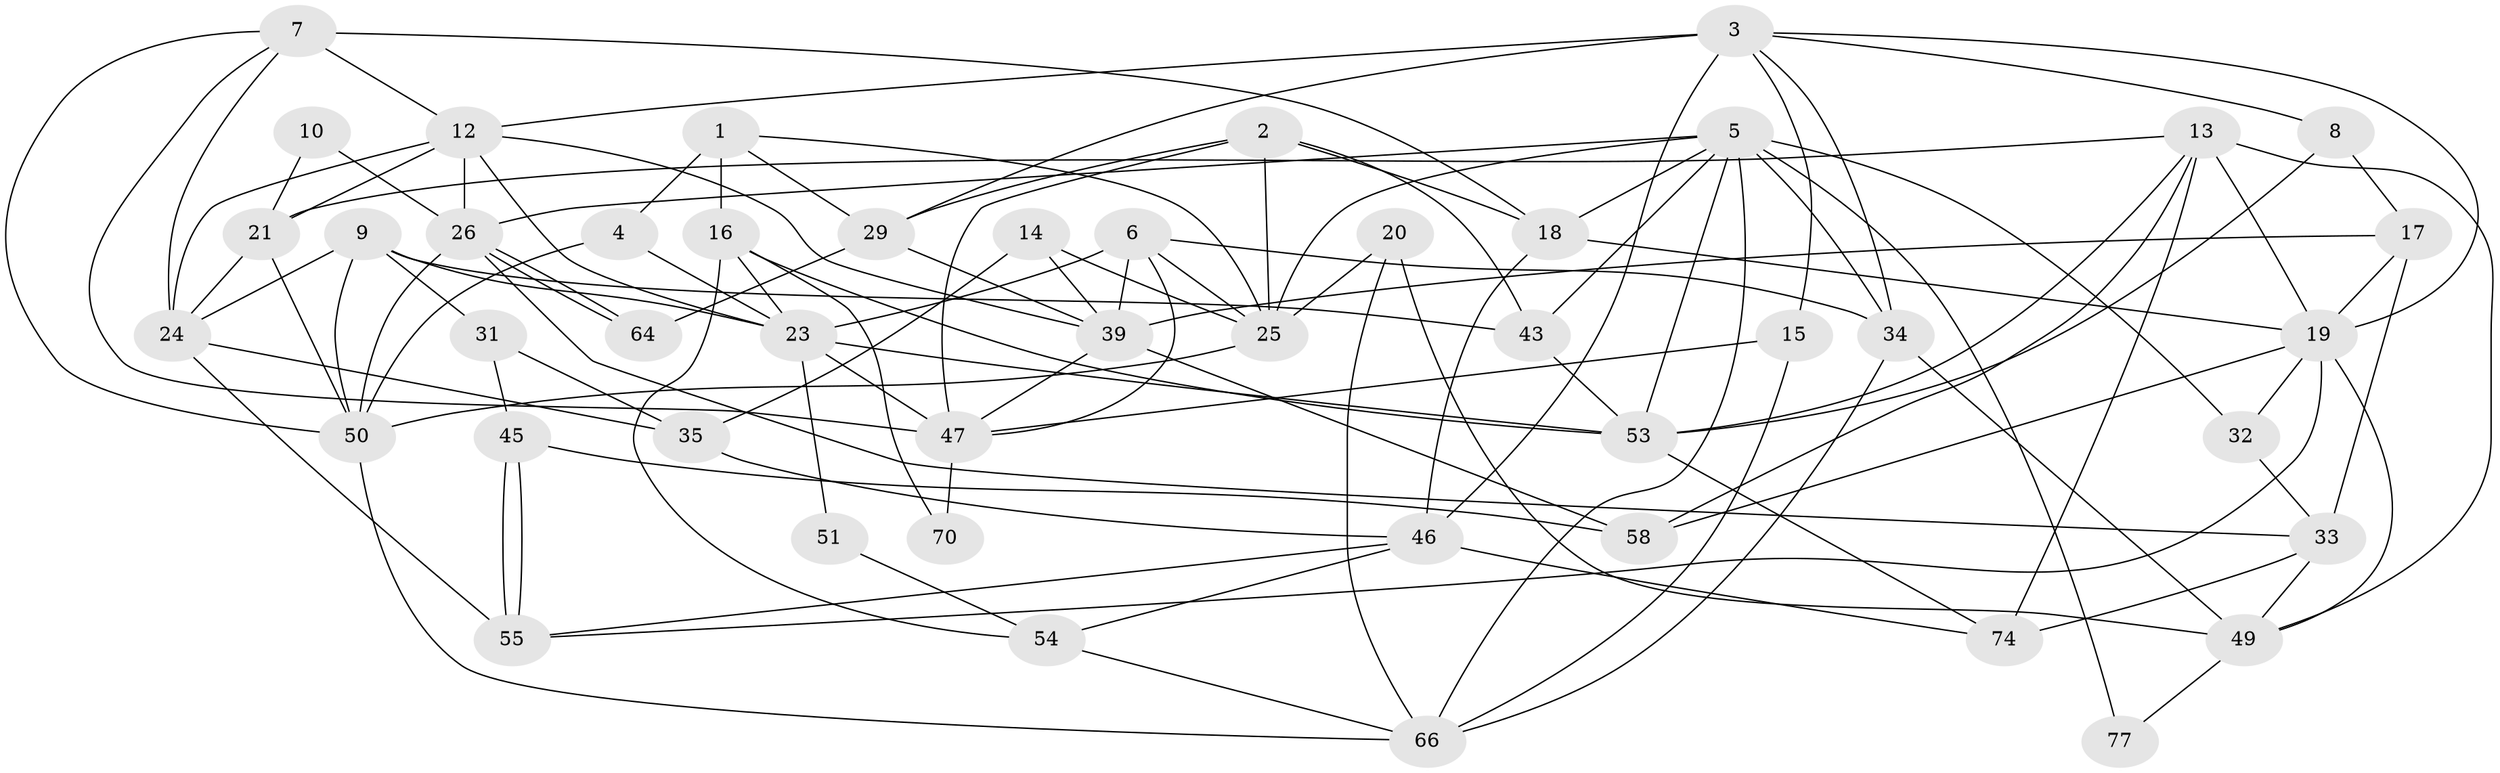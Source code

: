 // original degree distribution, {6: 0.06493506493506493, 2: 0.12987012987012986, 4: 0.2857142857142857, 3: 0.23376623376623376, 7: 0.03896103896103896, 5: 0.24675324675324675}
// Generated by graph-tools (version 1.1) at 2025/11/02/27/25 16:11:24]
// undirected, 47 vertices, 115 edges
graph export_dot {
graph [start="1"]
  node [color=gray90,style=filled];
  1 [super="+38"];
  2 [super="+40"];
  3 [super="+22"];
  4 [super="+72"];
  5 [super="+11"];
  6 [super="+71"];
  7 [super="+44"];
  8;
  9 [super="+28"];
  10;
  12 [super="+52"];
  13 [super="+56"];
  14;
  15;
  16 [super="+42"];
  17;
  18 [super="+36"];
  19 [super="+27"];
  20;
  21 [super="+30"];
  23 [super="+73"];
  24 [super="+37"];
  25 [super="+65"];
  26 [super="+62"];
  29 [super="+61"];
  31 [super="+63"];
  32;
  33 [super="+41"];
  34;
  35 [super="+75"];
  39 [super="+60"];
  43;
  45;
  46 [super="+48"];
  47 [super="+68"];
  49 [super="+59"];
  50 [super="+76"];
  51;
  53 [super="+69"];
  54;
  55 [super="+57"];
  58;
  64;
  66 [super="+67"];
  70;
  74;
  77;
  1 -- 25;
  1 -- 16 [weight=2];
  1 -- 4;
  1 -- 29;
  2 -- 29;
  2 -- 43;
  2 -- 47;
  2 -- 25;
  2 -- 18;
  3 -- 15;
  3 -- 29 [weight=2];
  3 -- 34;
  3 -- 8;
  3 -- 46;
  3 -- 12;
  3 -- 19;
  4 -- 50;
  4 -- 23;
  5 -- 43;
  5 -- 25;
  5 -- 32;
  5 -- 34;
  5 -- 77;
  5 -- 53;
  5 -- 66;
  5 -- 26;
  5 -- 18;
  6 -- 25;
  6 -- 39 [weight=2];
  6 -- 47;
  6 -- 34;
  6 -- 23;
  7 -- 18 [weight=2];
  7 -- 24;
  7 -- 47;
  7 -- 12;
  7 -- 50;
  8 -- 53;
  8 -- 17;
  9 -- 43;
  9 -- 50;
  9 -- 31;
  9 -- 24;
  9 -- 23 [weight=2];
  10 -- 26;
  10 -- 21;
  12 -- 21;
  12 -- 39;
  12 -- 24;
  12 -- 23;
  12 -- 26;
  13 -- 49;
  13 -- 74;
  13 -- 53;
  13 -- 21;
  13 -- 58;
  13 -- 19;
  14 -- 25;
  14 -- 35;
  14 -- 39;
  15 -- 47;
  15 -- 66;
  16 -- 54;
  16 -- 53;
  16 -- 23;
  16 -- 70;
  17 -- 19;
  17 -- 39;
  17 -- 33;
  18 -- 19;
  18 -- 46;
  19 -- 32;
  19 -- 49;
  19 -- 55;
  19 -- 58;
  20 -- 66;
  20 -- 25;
  20 -- 49;
  21 -- 24;
  21 -- 50;
  23 -- 47;
  23 -- 53 [weight=2];
  23 -- 51;
  24 -- 55;
  24 -- 35;
  25 -- 50;
  26 -- 64;
  26 -- 64;
  26 -- 50;
  26 -- 33;
  29 -- 64;
  29 -- 39;
  31 -- 45 [weight=2];
  31 -- 35;
  32 -- 33;
  33 -- 74;
  33 -- 49;
  34 -- 66;
  34 -- 49;
  35 -- 46;
  39 -- 58;
  39 -- 47;
  43 -- 53;
  45 -- 55;
  45 -- 55;
  45 -- 58;
  46 -- 54;
  46 -- 74;
  46 -- 55;
  47 -- 70;
  49 -- 77;
  50 -- 66;
  51 -- 54;
  53 -- 74;
  54 -- 66;
}
